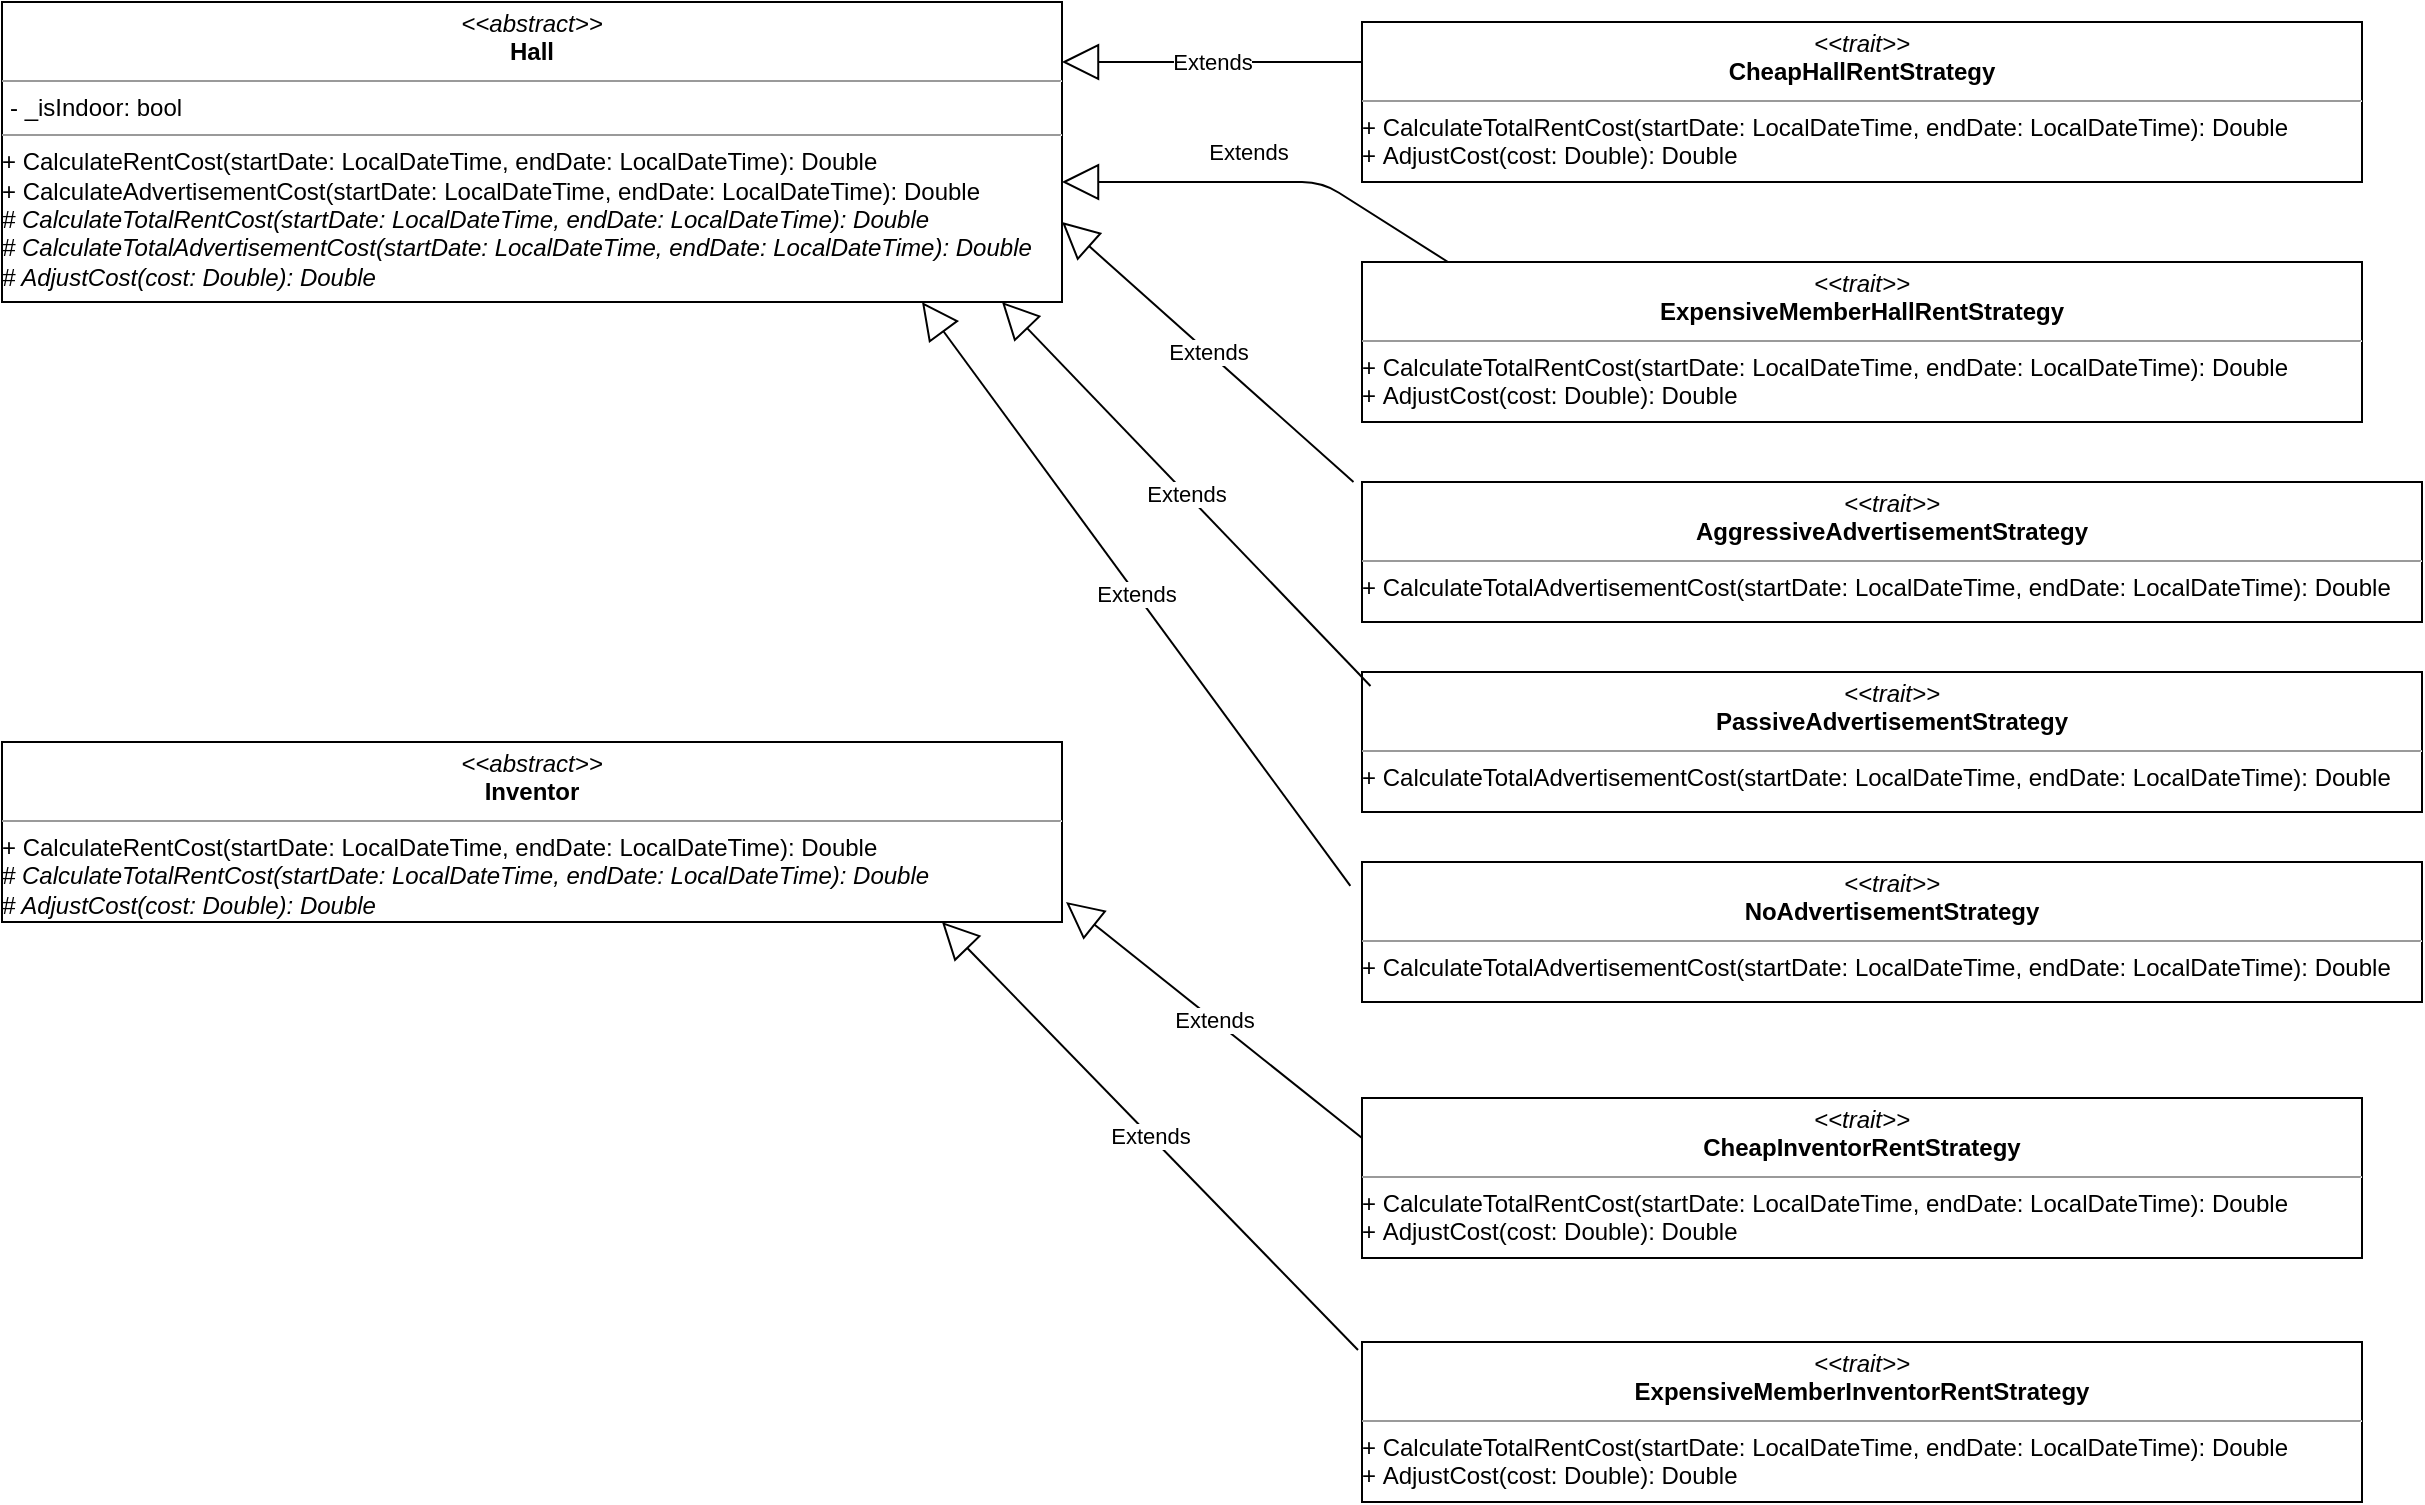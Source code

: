<mxfile version="12.1.1" type="device" pages="1"><diagram id="HkVmyUJkh_ZSeqdRESxZ" name="Page-1"><mxGraphModel dx="1408" dy="699" grid="1" gridSize="10" guides="1" tooltips="1" connect="1" arrows="1" fold="1" page="1" pageScale="1" pageWidth="1654" pageHeight="2336" math="0" shadow="0"><root><mxCell id="0"/><mxCell id="1" parent="0"/><mxCell id="Vjt6I8Wj61C-wBIoaylh-1" value="&lt;p style=&quot;margin: 0px ; margin-top: 4px ; text-align: center&quot;&gt;&lt;i&gt;&amp;lt;&amp;lt;abstract&amp;gt;&amp;gt;&lt;/i&gt;&lt;br&gt;&lt;b&gt;Hall&lt;/b&gt;&lt;/p&gt;&lt;hr size=&quot;1&quot;&gt;&lt;p style=&quot;margin: 0px ; margin-left: 4px&quot;&gt;- _isIndoor: bool&lt;br&gt;&lt;/p&gt;&lt;hr size=&quot;1&quot;&gt;&lt;p style=&quot;margin: 0px ; margin-left: 4px&quot;&gt;&lt;/p&gt;+ CalculateRentCost(startDate: LocalDateTime, endDate: LocalDateTime): Double&lt;br&gt;+&amp;nbsp;CalculateAdvertisementCost(startDate: LocalDateTime, endDate: LocalDateTime): Double&lt;br&gt;&lt;div&gt;&lt;i&gt;# CalculateTotalRentCost(startDate: LocalDateTime, endDate: LocalDateTime): Double&lt;/i&gt;&lt;/div&gt;&lt;div&gt;&lt;i&gt;# CalculateTotalAdvertisementCost(startDate: LocalDateTime, endDate: LocalDateTime): Double&lt;/i&gt;&lt;/div&gt;&lt;div&gt;&lt;i&gt;# AdjustCost(cost: Double): Double&lt;/i&gt;&lt;/div&gt;" style="verticalAlign=top;align=left;overflow=fill;fontSize=12;fontFamily=Helvetica;html=1;" vertex="1" parent="1"><mxGeometry x="20" y="10" width="530" height="150" as="geometry"/></mxCell><mxCell id="Vjt6I8Wj61C-wBIoaylh-2" value="&lt;p style=&quot;margin: 0px ; margin-top: 4px ; text-align: center&quot;&gt;&lt;i&gt;&amp;lt;&amp;lt;abstract&amp;gt;&amp;gt;&lt;/i&gt;&lt;br&gt;&lt;b&gt;Inventor&lt;/b&gt;&lt;/p&gt;&lt;hr size=&quot;1&quot;&gt;&lt;p style=&quot;margin: 0px ; margin-left: 4px&quot;&gt;&lt;/p&gt;+ CalculateRentCost(startDate: LocalDateTime, endDate: LocalDateTime): Double&lt;br&gt;&lt;div&gt;&lt;i&gt;# CalculateTotalRentCost(startDate: LocalDateTime, endDate: LocalDateTime): Double&lt;/i&gt;&lt;/div&gt;&lt;div&gt;&lt;i&gt;# AdjustCost(cost: Double): Double&lt;/i&gt;&lt;/div&gt;" style="verticalAlign=top;align=left;overflow=fill;fontSize=12;fontFamily=Helvetica;html=1;" vertex="1" parent="1"><mxGeometry x="20" y="380" width="530" height="90" as="geometry"/></mxCell><mxCell id="Vjt6I8Wj61C-wBIoaylh-3" value="&lt;p style=&quot;margin: 0px ; margin-top: 4px ; text-align: center&quot;&gt;&lt;i&gt;&amp;lt;&amp;lt;trait&amp;gt;&amp;gt;&lt;/i&gt;&lt;br&gt;&lt;b&gt;CheapHallRentStrategy&lt;/b&gt;&lt;/p&gt;&lt;hr size=&quot;1&quot;&gt;&lt;p style=&quot;margin: 0px ; margin-left: 4px&quot;&gt;&lt;/p&gt;+ CalculateTotalRentCost(startDate: LocalDateTime, endDate: LocalDateTime): Double&lt;br&gt;+&amp;nbsp;AdjustCost(cost: Double): Double" style="verticalAlign=top;align=left;overflow=fill;fontSize=12;fontFamily=Helvetica;html=1;" vertex="1" parent="1"><mxGeometry x="700" y="20" width="500" height="80" as="geometry"/></mxCell><mxCell id="Vjt6I8Wj61C-wBIoaylh-4" value="&lt;p style=&quot;margin: 0px ; margin-top: 4px ; text-align: center&quot;&gt;&lt;i&gt;&amp;lt;&amp;lt;trait&amp;gt;&amp;gt;&lt;/i&gt;&lt;br&gt;&lt;b&gt;ExpensiveMemberHallRentStrategy&lt;/b&gt;&lt;/p&gt;&lt;hr size=&quot;1&quot;&gt;&lt;p style=&quot;margin: 0px ; margin-left: 4px&quot;&gt;&lt;/p&gt;+ CalculateTotalRentCost(startDate: LocalDateTime, endDate: LocalDateTime): Double&lt;br&gt;+&amp;nbsp;AdjustCost(cost: Double): Double" style="verticalAlign=top;align=left;overflow=fill;fontSize=12;fontFamily=Helvetica;html=1;" vertex="1" parent="1"><mxGeometry x="700" y="140" width="500" height="80" as="geometry"/></mxCell><mxCell id="Vjt6I8Wj61C-wBIoaylh-5" value="&lt;p style=&quot;margin: 0px ; margin-top: 4px ; text-align: center&quot;&gt;&lt;i&gt;&amp;lt;&amp;lt;trait&amp;gt;&amp;gt;&lt;/i&gt;&lt;br&gt;&lt;b&gt;AggressiveAdvertisementStrategy&lt;/b&gt;&lt;/p&gt;&lt;hr size=&quot;1&quot;&gt;&lt;p style=&quot;margin: 0px ; margin-left: 4px&quot;&gt;&lt;/p&gt;+&lt;i&gt;&amp;nbsp;&lt;/i&gt;CalculateTotalAdvertisementCost(startDate: LocalDateTime, endDate: LocalDateTime): Double" style="verticalAlign=top;align=left;overflow=fill;fontSize=12;fontFamily=Helvetica;html=1;" vertex="1" parent="1"><mxGeometry x="700" y="250" width="530" height="70" as="geometry"/></mxCell><mxCell id="Vjt6I8Wj61C-wBIoaylh-6" value="&lt;p style=&quot;margin: 0px ; margin-top: 4px ; text-align: center&quot;&gt;&lt;i&gt;&amp;lt;&amp;lt;trait&amp;gt;&amp;gt;&lt;/i&gt;&lt;br&gt;&lt;b&gt;PassiveAdvertisementStrategy&lt;/b&gt;&lt;/p&gt;&lt;hr size=&quot;1&quot;&gt;&lt;p style=&quot;margin: 0px ; margin-left: 4px&quot;&gt;&lt;/p&gt;+&lt;i&gt;&amp;nbsp;&lt;/i&gt;CalculateTotalAdvertisementCost(startDate: LocalDateTime, endDate: LocalDateTime): Double" style="verticalAlign=top;align=left;overflow=fill;fontSize=12;fontFamily=Helvetica;html=1;" vertex="1" parent="1"><mxGeometry x="700" y="345" width="530" height="70" as="geometry"/></mxCell><mxCell id="Vjt6I8Wj61C-wBIoaylh-7" value="&lt;p style=&quot;margin: 0px ; margin-top: 4px ; text-align: center&quot;&gt;&lt;i&gt;&amp;lt;&amp;lt;trait&amp;gt;&amp;gt;&lt;/i&gt;&lt;br&gt;&lt;b&gt;NoAdvertisementStrategy&lt;/b&gt;&lt;/p&gt;&lt;hr size=&quot;1&quot;&gt;&lt;p style=&quot;margin: 0px ; margin-left: 4px&quot;&gt;&lt;/p&gt;+&lt;i&gt;&amp;nbsp;&lt;/i&gt;CalculateTotalAdvertisementCost(startDate: LocalDateTime, endDate: LocalDateTime): Double" style="verticalAlign=top;align=left;overflow=fill;fontSize=12;fontFamily=Helvetica;html=1;" vertex="1" parent="1"><mxGeometry x="700" y="440" width="530" height="70" as="geometry"/></mxCell><mxCell id="Vjt6I8Wj61C-wBIoaylh-8" value="Extends" style="endArrow=block;endSize=16;endFill=0;html=1;exitX=0;exitY=0.25;exitDx=0;exitDy=0;" edge="1" parent="1" source="Vjt6I8Wj61C-wBIoaylh-3"><mxGeometry width="160" relative="1" as="geometry"><mxPoint x="390" y="40" as="sourcePoint"/><mxPoint x="550" y="40" as="targetPoint"/></mxGeometry></mxCell><mxCell id="Vjt6I8Wj61C-wBIoaylh-10" value="Extends" style="endArrow=block;endSize=16;endFill=0;html=1;" edge="1" parent="1"><mxGeometry x="0.094" y="-15" width="160" relative="1" as="geometry"><mxPoint x="743" y="140" as="sourcePoint"/><mxPoint x="550" y="100" as="targetPoint"/><Array as="points"><mxPoint x="680" y="100"/></Array><mxPoint as="offset"/></mxGeometry></mxCell><mxCell id="Vjt6I8Wj61C-wBIoaylh-12" value="Extends" style="endArrow=block;endSize=16;endFill=0;html=1;exitX=-0.008;exitY=0;exitDx=0;exitDy=0;exitPerimeter=0;" edge="1" parent="1" source="Vjt6I8Wj61C-wBIoaylh-5"><mxGeometry width="160" relative="1" as="geometry"><mxPoint x="390" y="120" as="sourcePoint"/><mxPoint x="550" y="120" as="targetPoint"/></mxGeometry></mxCell><mxCell id="Vjt6I8Wj61C-wBIoaylh-13" value="Extends" style="endArrow=block;endSize=16;endFill=0;html=1;exitX=0.008;exitY=0.1;exitDx=0;exitDy=0;exitPerimeter=0;" edge="1" parent="1" source="Vjt6I8Wj61C-wBIoaylh-6"><mxGeometry width="160" relative="1" as="geometry"><mxPoint x="360" y="160" as="sourcePoint"/><mxPoint x="520" y="160" as="targetPoint"/></mxGeometry></mxCell><mxCell id="Vjt6I8Wj61C-wBIoaylh-14" value="Extends" style="endArrow=block;endSize=16;endFill=0;html=1;exitX=-0.011;exitY=0.171;exitDx=0;exitDy=0;exitPerimeter=0;" edge="1" parent="1" source="Vjt6I8Wj61C-wBIoaylh-7"><mxGeometry width="160" relative="1" as="geometry"><mxPoint x="320" y="160" as="sourcePoint"/><mxPoint x="480" y="160" as="targetPoint"/></mxGeometry></mxCell><mxCell id="Vjt6I8Wj61C-wBIoaylh-17" value="&lt;p style=&quot;margin: 0px ; margin-top: 4px ; text-align: center&quot;&gt;&lt;i&gt;&amp;lt;&amp;lt;trait&amp;gt;&amp;gt;&lt;/i&gt;&lt;br&gt;&lt;b&gt;CheapInventorRentStrategy&lt;/b&gt;&lt;/p&gt;&lt;hr size=&quot;1&quot;&gt;&lt;p style=&quot;margin: 0px ; margin-left: 4px&quot;&gt;&lt;/p&gt;+ CalculateTotalRentCost(startDate: LocalDateTime, endDate: LocalDateTime): Double&lt;br&gt;+&amp;nbsp;AdjustCost(cost: Double): Double" style="verticalAlign=top;align=left;overflow=fill;fontSize=12;fontFamily=Helvetica;html=1;" vertex="1" parent="1"><mxGeometry x="700" y="558" width="500" height="80" as="geometry"/></mxCell><mxCell id="Vjt6I8Wj61C-wBIoaylh-18" value="&lt;p style=&quot;margin: 0px ; margin-top: 4px ; text-align: center&quot;&gt;&lt;i&gt;&amp;lt;&amp;lt;trait&amp;gt;&amp;gt;&lt;/i&gt;&lt;br&gt;&lt;b&gt;ExpensiveMemberInventorRentStrategy&lt;/b&gt;&lt;/p&gt;&lt;hr size=&quot;1&quot;&gt;&lt;p style=&quot;margin: 0px ; margin-left: 4px&quot;&gt;&lt;/p&gt;+ CalculateTotalRentCost(startDate: LocalDateTime, endDate: LocalDateTime): Double&lt;br&gt;+&amp;nbsp;AdjustCost(cost: Double): Double" style="verticalAlign=top;align=left;overflow=fill;fontSize=12;fontFamily=Helvetica;html=1;" vertex="1" parent="1"><mxGeometry x="700" y="680" width="500" height="80" as="geometry"/></mxCell><mxCell id="Vjt6I8Wj61C-wBIoaylh-19" value="Extends" style="endArrow=block;endSize=16;endFill=0;html=1;exitX=0;exitY=0.25;exitDx=0;exitDy=0;" edge="1" parent="1" source="Vjt6I8Wj61C-wBIoaylh-17"><mxGeometry width="160" relative="1" as="geometry"><mxPoint x="370" y="470" as="sourcePoint"/><mxPoint x="552" y="460" as="targetPoint"/></mxGeometry></mxCell><mxCell id="Vjt6I8Wj61C-wBIoaylh-20" value="Extends" style="endArrow=block;endSize=16;endFill=0;html=1;exitX=-0.004;exitY=0.05;exitDx=0;exitDy=0;exitPerimeter=0;" edge="1" parent="1" source="Vjt6I8Wj61C-wBIoaylh-18"><mxGeometry width="160" relative="1" as="geometry"><mxPoint x="330" y="470" as="sourcePoint"/><mxPoint x="490" y="470" as="targetPoint"/></mxGeometry></mxCell></root></mxGraphModel></diagram></mxfile>